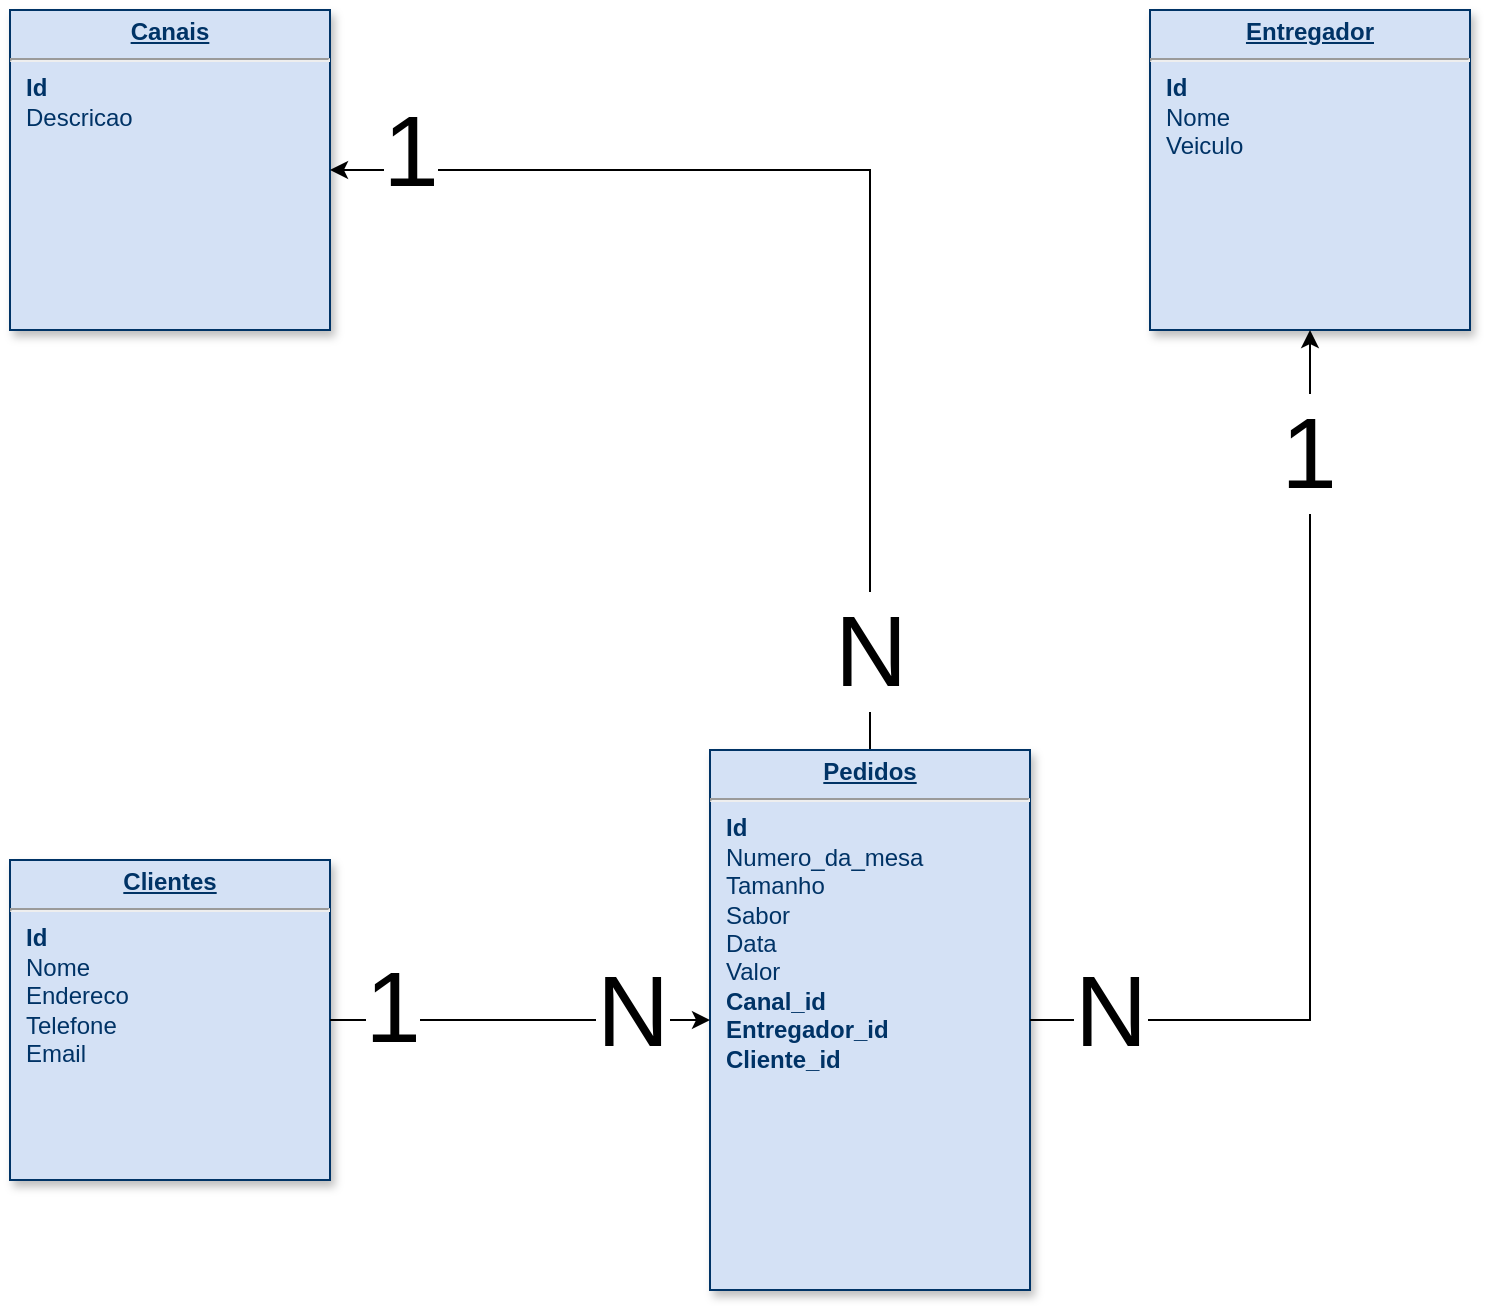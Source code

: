 <mxfile version="25.0.3">
  <diagram name="Page-1" id="efa7a0a1-bf9b-a30e-e6df-94a7791c09e9">
    <mxGraphModel dx="1195" dy="683" grid="1" gridSize="10" guides="1" tooltips="1" connect="1" arrows="1" fold="1" page="1" pageScale="1" pageWidth="826" pageHeight="1169" background="none" math="0" shadow="0">
      <root>
        <mxCell id="0" />
        <mxCell id="1" parent="0" />
        <mxCell id="21" value="&lt;p style=&quot;margin: 0px; margin-top: 4px; text-align: center; text-decoration: underline;&quot;&gt;&lt;strong&gt;Clientes&lt;/strong&gt;&lt;/p&gt;&lt;hr&gt;&lt;p style=&quot;margin: 0px; margin-left: 8px;&quot;&gt;&lt;b&gt;Id&lt;/b&gt;&lt;/p&gt;&lt;p style=&quot;margin: 0px; margin-left: 8px;&quot;&gt;Nome&lt;/p&gt;&lt;p style=&quot;margin: 0px; margin-left: 8px;&quot;&gt;Endereco&lt;/p&gt;&lt;p style=&quot;margin: 0px; margin-left: 8px;&quot;&gt;Telefone&lt;/p&gt;&lt;p style=&quot;margin: 0px; margin-left: 8px;&quot;&gt;Email&lt;/p&gt;&lt;p style=&quot;margin: 0px; margin-left: 8px;&quot;&gt;&lt;br&gt;&lt;/p&gt;&lt;p style=&quot;margin: 0px; margin-left: 8px;&quot;&gt;&lt;br&gt;&lt;/p&gt;&lt;p style=&quot;margin: 0px; margin-left: 8px;&quot;&gt;&lt;br&gt;&lt;/p&gt;&lt;p style=&quot;margin: 0px; margin-left: 8px;&quot;&gt;&lt;br&gt;&lt;/p&gt;&lt;p style=&quot;margin: 0px; margin-left: 8px;&quot;&gt;&lt;br&gt;&lt;/p&gt;" style="verticalAlign=top;align=left;overflow=fill;fontSize=12;fontFamily=Helvetica;html=1;strokeColor=#003366;shadow=1;fillColor=#D4E1F5;fontColor=#003366" parent="1" vertex="1">
          <mxGeometry x="50" y="465.0" width="160" height="160" as="geometry" />
        </mxCell>
        <mxCell id="25" value="&lt;p style=&quot;margin: 0px; margin-top: 4px; text-align: center; text-decoration: underline;&quot;&gt;&lt;strong&gt;Canais&lt;/strong&gt;&lt;/p&gt;&lt;hr&gt;&lt;p style=&quot;margin: 0px; margin-left: 8px;&quot;&gt;&lt;b&gt;Id&lt;/b&gt;&lt;/p&gt;&lt;p style=&quot;margin: 0px; margin-left: 8px;&quot;&gt;Descricao&lt;/p&gt;&lt;p style=&quot;margin: 0px; margin-left: 8px;&quot;&gt;&lt;br&gt;&lt;/p&gt;&lt;p style=&quot;margin: 0px; margin-left: 8px;&quot;&gt;&lt;br&gt;&lt;/p&gt;&lt;p style=&quot;margin: 0px; margin-left: 8px;&quot;&gt;&lt;br&gt;&lt;/p&gt;&lt;p style=&quot;margin: 0px; margin-left: 8px;&quot;&gt;&lt;br&gt;&lt;/p&gt;&lt;p style=&quot;margin: 0px; margin-left: 8px;&quot;&gt;&lt;br&gt;&lt;/p&gt;" style="verticalAlign=top;align=left;overflow=fill;fontSize=12;fontFamily=Helvetica;html=1;strokeColor=#003366;shadow=1;fillColor=#D4E1F5;fontColor=#003366" parent="1" vertex="1">
          <mxGeometry x="50.0" y="40.0" width="160" height="160" as="geometry" />
        </mxCell>
        <mxCell id="sGm4c5-yw479URd-l6Ve-127" style="edgeStyle=orthogonalEdgeStyle;rounded=0;orthogonalLoop=1;jettySize=auto;html=1;entryX=1;entryY=0.5;entryDx=0;entryDy=0;" edge="1" parent="1" source="sGm4c5-yw479URd-l6Ve-114" target="25">
          <mxGeometry relative="1" as="geometry">
            <Array as="points">
              <mxPoint x="480" y="120" />
            </Array>
          </mxGeometry>
        </mxCell>
        <mxCell id="sGm4c5-yw479URd-l6Ve-133" value="&lt;font style=&quot;font-size: 50px;&quot;&gt;N&lt;/font&gt;" style="edgeLabel;html=1;align=center;verticalAlign=middle;resizable=0;points=[];" vertex="1" connectable="0" parent="sGm4c5-yw479URd-l6Ve-127">
          <mxGeometry x="-0.786" y="-3" relative="1" as="geometry">
            <mxPoint x="-3" y="10" as="offset" />
          </mxGeometry>
        </mxCell>
        <mxCell id="sGm4c5-yw479URd-l6Ve-134" value="&lt;font style=&quot;font-size: 50px;&quot;&gt;1&lt;/font&gt;" style="edgeLabel;html=1;align=center;verticalAlign=middle;resizable=0;points=[];" vertex="1" connectable="0" parent="sGm4c5-yw479URd-l6Ve-127">
          <mxGeometry x="0.846" y="2" relative="1" as="geometry">
            <mxPoint x="-3" y="-12" as="offset" />
          </mxGeometry>
        </mxCell>
        <mxCell id="sGm4c5-yw479URd-l6Ve-114" value="&lt;p style=&quot;margin: 0px; margin-top: 4px; text-align: center; text-decoration: underline;&quot;&gt;&lt;strong&gt;Pedidos&lt;/strong&gt;&lt;/p&gt;&lt;hr&gt;&lt;p style=&quot;margin: 0px; margin-left: 8px;&quot;&gt;&lt;b&gt;Id&lt;/b&gt;&lt;/p&gt;&lt;p style=&quot;margin: 0px; margin-left: 8px;&quot;&gt;Numero_da_mesa&lt;/p&gt;&lt;p style=&quot;margin: 0px; margin-left: 8px;&quot;&gt;Tamanho&lt;/p&gt;&lt;p style=&quot;margin: 0px; margin-left: 8px;&quot;&gt;Sabor&lt;/p&gt;&lt;p style=&quot;margin: 0px; margin-left: 8px;&quot;&gt;Data&lt;/p&gt;&lt;p style=&quot;margin: 0px; margin-left: 8px;&quot;&gt;Valor&lt;/p&gt;&lt;p style=&quot;margin: 0px; margin-left: 8px;&quot;&gt;&lt;b&gt;Canal_id&lt;/b&gt;&lt;/p&gt;&lt;p style=&quot;margin: 0px; margin-left: 8px;&quot;&gt;&lt;b&gt;Entregador_id&lt;br&gt;C&lt;span style=&quot;background-color: initial;&quot;&gt;liente_id&lt;/span&gt;&lt;/b&gt;&lt;/p&gt;&lt;p style=&quot;margin: 0px; margin-left: 8px;&quot;&gt;&lt;br&gt;&lt;/p&gt;&lt;p style=&quot;margin: 0px; margin-left: 8px;&quot;&gt;&lt;br&gt;&lt;/p&gt;&lt;p style=&quot;margin: 0px; margin-left: 8px;&quot;&gt;&lt;br&gt;&lt;/p&gt;" style="verticalAlign=top;align=left;overflow=fill;fontSize=12;fontFamily=Helvetica;html=1;strokeColor=#003366;shadow=1;fillColor=#D4E1F5;fontColor=#003366" vertex="1" parent="1">
          <mxGeometry x="400" y="410" width="160" height="270" as="geometry" />
        </mxCell>
        <mxCell id="sGm4c5-yw479URd-l6Ve-115" value="&lt;p style=&quot;margin: 0px; margin-top: 4px; text-align: center; text-decoration: underline;&quot;&gt;&lt;strong&gt;Entregador&lt;/strong&gt;&lt;/p&gt;&lt;hr&gt;&lt;p style=&quot;margin: 0px; margin-left: 8px;&quot;&gt;&lt;b&gt;Id&lt;/b&gt;&lt;/p&gt;&lt;p style=&quot;margin: 0px; margin-left: 8px;&quot;&gt;Nome&lt;/p&gt;&lt;p style=&quot;margin: 0px; margin-left: 8px;&quot;&gt;Veiculo&lt;/p&gt;&lt;p style=&quot;margin: 0px; margin-left: 8px;&quot;&gt;&lt;br&gt;&lt;/p&gt;&lt;p style=&quot;margin: 0px; margin-left: 8px;&quot;&gt;&lt;br&gt;&lt;/p&gt;&lt;p style=&quot;margin: 0px; margin-left: 8px;&quot;&gt;&lt;br&gt;&lt;/p&gt;" style="verticalAlign=top;align=left;overflow=fill;fontSize=12;fontFamily=Helvetica;html=1;strokeColor=#003366;shadow=1;fillColor=#D4E1F5;fontColor=#003366" vertex="1" parent="1">
          <mxGeometry x="620" y="40.0" width="160" height="160" as="geometry" />
        </mxCell>
        <mxCell id="sGm4c5-yw479URd-l6Ve-125" style="edgeStyle=orthogonalEdgeStyle;rounded=0;orthogonalLoop=1;jettySize=auto;html=1;" edge="1" parent="1" source="sGm4c5-yw479URd-l6Ve-114" target="sGm4c5-yw479URd-l6Ve-115">
          <mxGeometry relative="1" as="geometry" />
        </mxCell>
        <mxCell id="sGm4c5-yw479URd-l6Ve-131" value="&lt;font style=&quot;font-size: 50px;&quot;&gt;1&lt;/font&gt;" style="edgeLabel;html=1;align=center;verticalAlign=middle;resizable=0;points=[];" vertex="1" connectable="0" parent="sGm4c5-yw479URd-l6Ve-125">
          <mxGeometry x="0.912" y="1" relative="1" as="geometry">
            <mxPoint y="39" as="offset" />
          </mxGeometry>
        </mxCell>
        <mxCell id="sGm4c5-yw479URd-l6Ve-132" value="&lt;font style=&quot;font-size: 50px;&quot;&gt;N&lt;/font&gt;" style="edgeLabel;html=1;align=center;verticalAlign=middle;resizable=0;points=[];" vertex="1" connectable="0" parent="sGm4c5-yw479URd-l6Ve-125">
          <mxGeometry x="-0.894" y="-5" relative="1" as="geometry">
            <mxPoint x="14" y="-10" as="offset" />
          </mxGeometry>
        </mxCell>
        <mxCell id="sGm4c5-yw479URd-l6Ve-128" style="edgeStyle=orthogonalEdgeStyle;rounded=0;orthogonalLoop=1;jettySize=auto;html=1;" edge="1" parent="1" source="21" target="sGm4c5-yw479URd-l6Ve-114">
          <mxGeometry relative="1" as="geometry">
            <mxPoint x="330" y="540" as="targetPoint" />
          </mxGeometry>
        </mxCell>
        <mxCell id="sGm4c5-yw479URd-l6Ve-129" value="&lt;font style=&quot;font-size: 50px;&quot;&gt;N&lt;/font&gt;&lt;div&gt;&lt;br&gt;&lt;/div&gt;" style="edgeLabel;html=1;align=center;verticalAlign=middle;resizable=0;points=[];" vertex="1" connectable="0" parent="sGm4c5-yw479URd-l6Ve-128">
          <mxGeometry x="0.773" y="-2" relative="1" as="geometry">
            <mxPoint x="-18" as="offset" />
          </mxGeometry>
        </mxCell>
        <mxCell id="sGm4c5-yw479URd-l6Ve-130" value="&lt;font style=&quot;font-size: 50px;&quot;&gt;1&lt;/font&gt;&lt;div&gt;&lt;br&gt;&lt;/div&gt;" style="edgeLabel;html=1;align=center;verticalAlign=middle;resizable=0;points=[];" vertex="1" connectable="0" parent="sGm4c5-yw479URd-l6Ve-128">
          <mxGeometry x="-0.827" relative="1" as="geometry">
            <mxPoint x="14" as="offset" />
          </mxGeometry>
        </mxCell>
      </root>
    </mxGraphModel>
  </diagram>
</mxfile>
